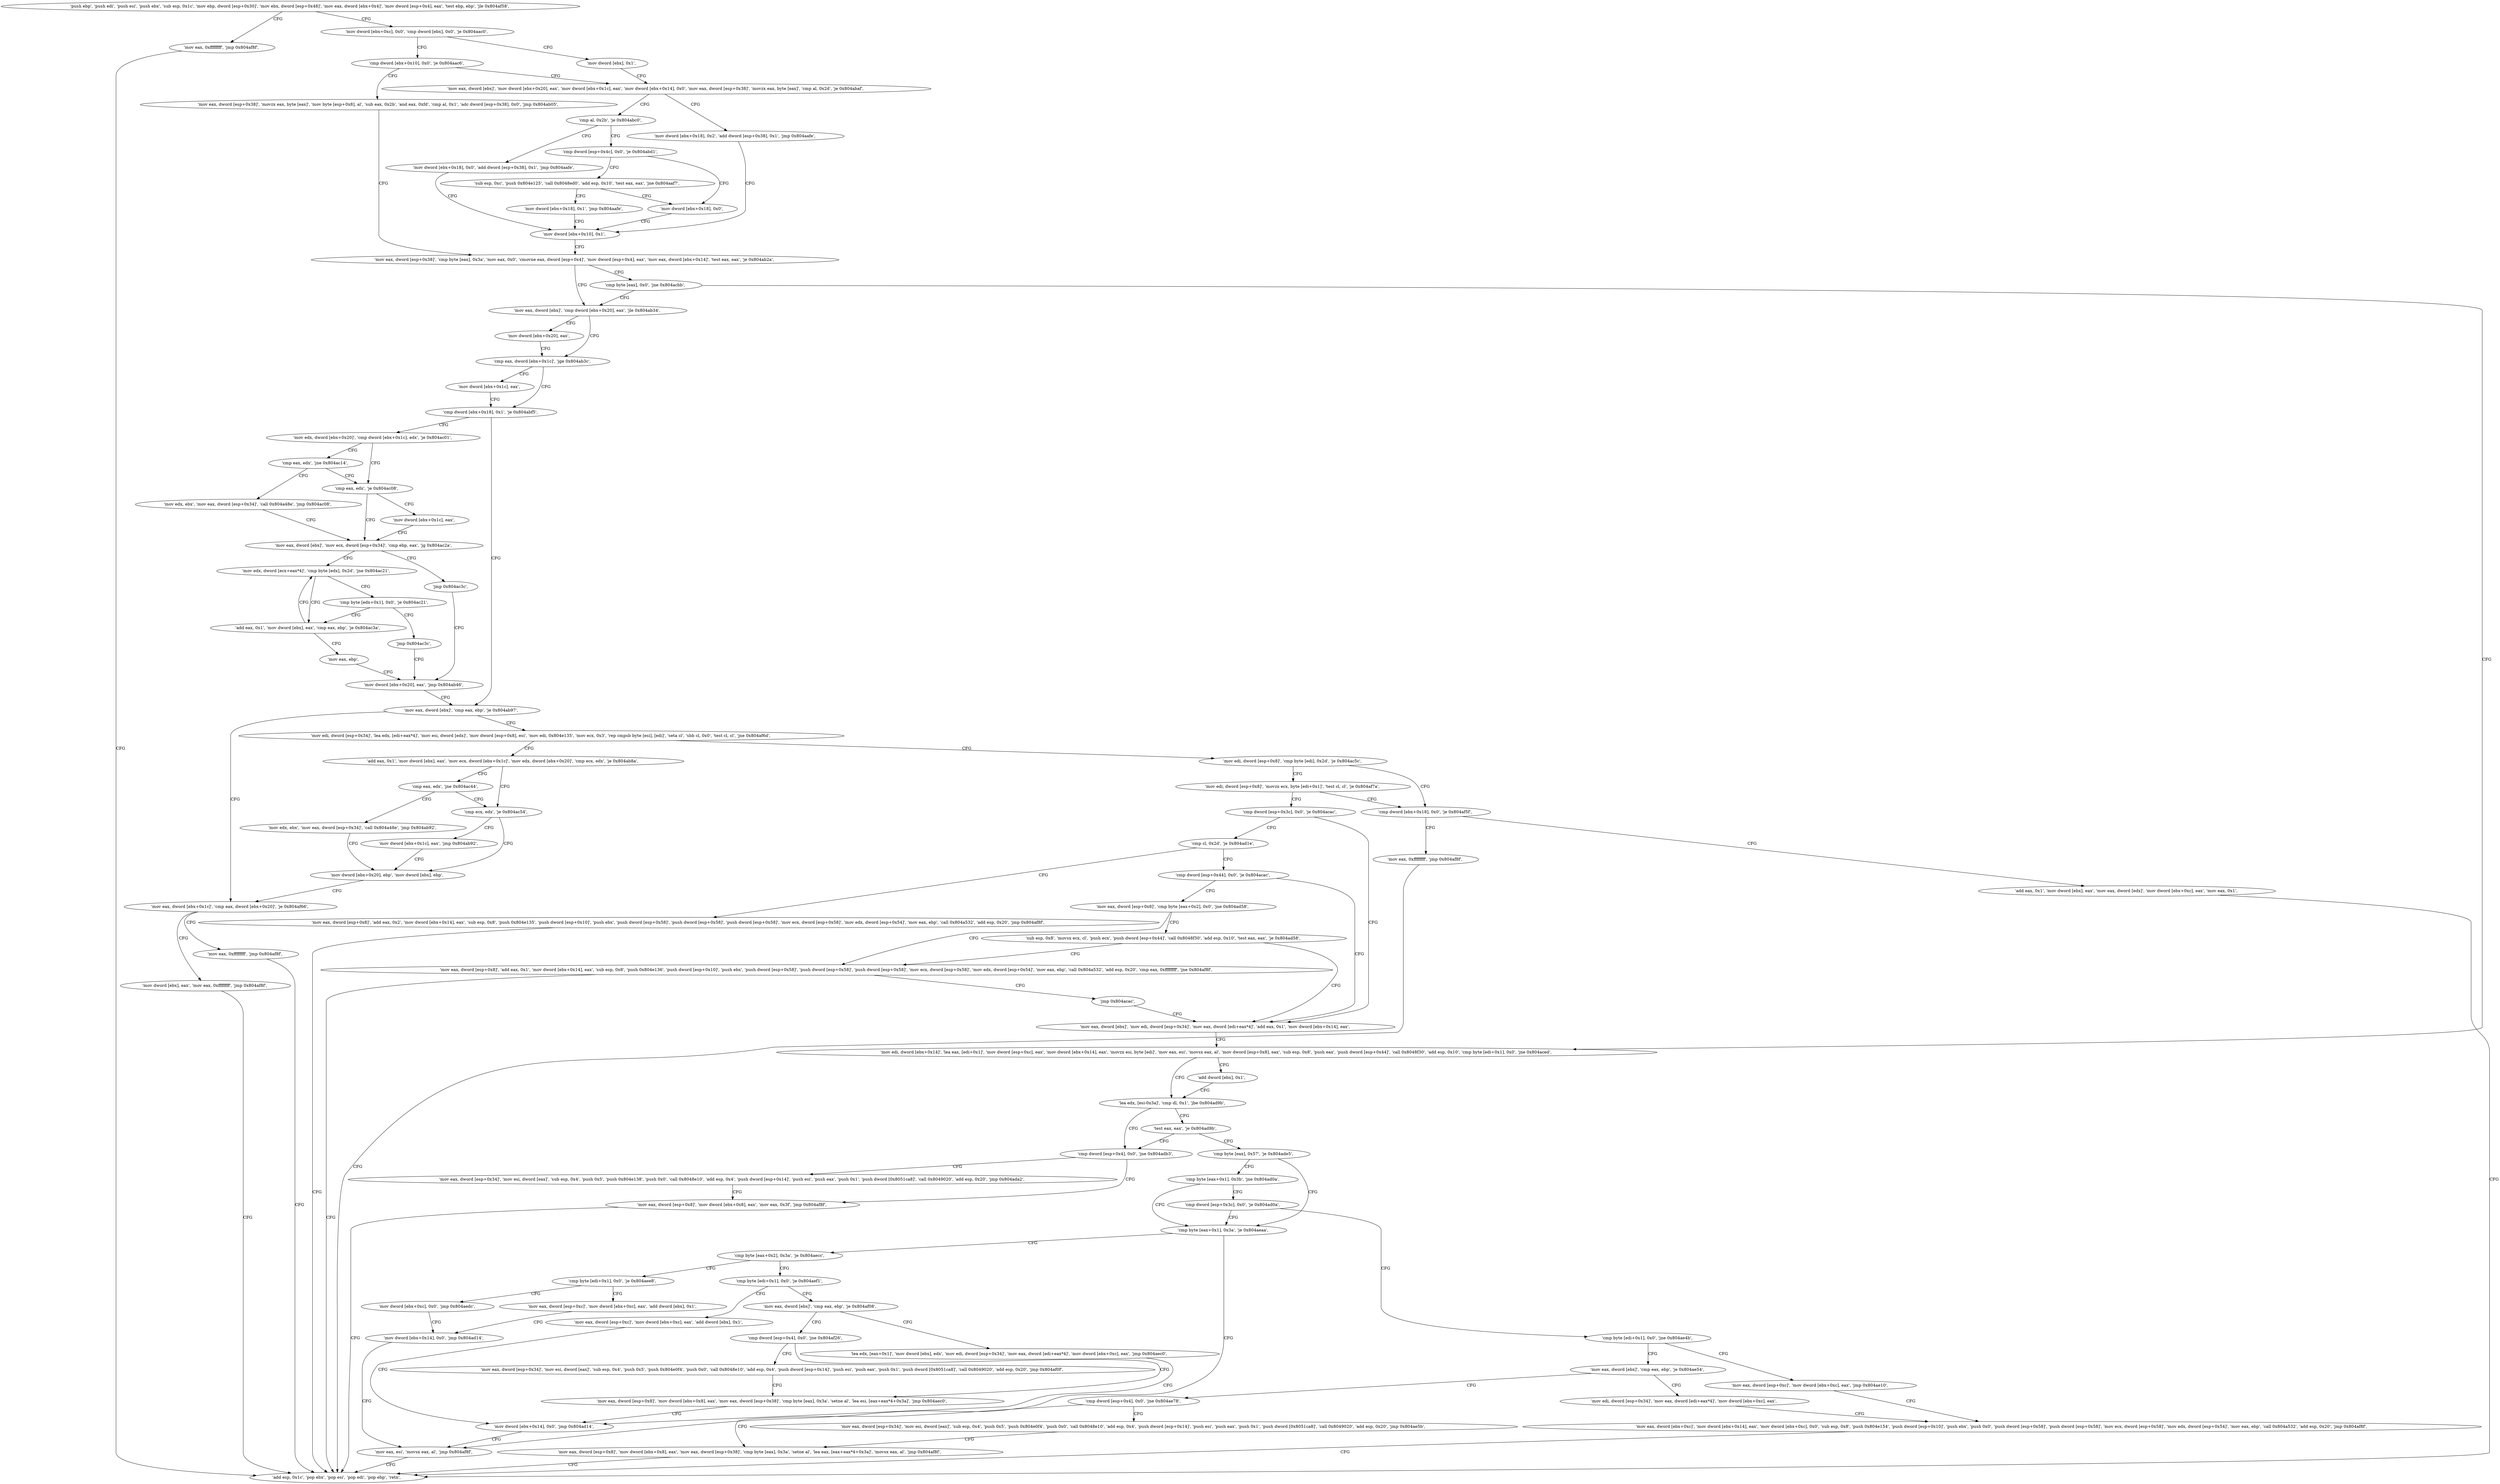digraph "func" {
"134523508" [label = "'push ebp', 'push edi', 'push esi', 'push ebx', 'sub esp, 0x1c', 'mov ebp, dword [esp+0x30]', 'mov ebx, dword [esp+0x48]', 'mov eax, dword [ebx+0x4]', 'mov dword [esp+0x4], eax', 'test ebp, ebp', 'jle 0x804af58', " ]
"134524760" [label = "'mov eax, 0xffffffff', 'jmp 0x804af8f', " ]
"134523538" [label = "'mov dword [ebx+0xc], 0x0', 'cmp dword [ebx], 0x0', 'je 0x804aac0', " ]
"134524815" [label = "'add esp, 0x1c', 'pop ebx', 'pop esi', 'pop edi', 'pop ebp', 'retn', " ]
"134523584" [label = "'mov dword [ebx], 0x1', " ]
"134523550" [label = "'cmp dword [ebx+0x10], 0x0', 'je 0x804aac6', " ]
"134523590" [label = "'mov eax, dword [ebx]', 'mov dword [ebx+0x20], eax', 'mov dword [ebx+0x1c], eax', 'mov dword [ebx+0x14], 0x0', 'mov eax, dword [esp+0x38]', 'movzx eax, byte [eax]', 'cmp al, 0x2d', 'je 0x804abaf', " ]
"134523556" [label = "'mov eax, dword [esp+0x38]', 'movzx eax, byte [eax]', 'mov byte [esp+0x8], al', 'sub eax, 0x2b', 'and eax, 0xfd', 'cmp al, 0x1', 'adc dword [esp+0x38], 0x0', 'jmp 0x804ab05', " ]
"134523823" [label = "'mov dword [ebx+0x18], 0x2', 'add dword [esp+0x38], 0x1', 'jmp 0x804aafe', " ]
"134523646" [label = "'mov dword [ebx+0x10], 0x1', " ]
"134523620" [label = "'cmp al, 0x2b', 'je 0x804abc0', " ]
"134523840" [label = "'mov dword [ebx+0x18], 0x0', 'add dword [esp+0x38], 0x1', 'jmp 0x804aafe', " ]
"134523628" [label = "'cmp dword [esp+0x4c], 0x0', 'je 0x804abd1', " ]
"134523653" [label = "'mov eax, dword [esp+0x38]', 'cmp byte [eax], 0x3a', 'mov eax, 0x0', 'cmovne eax, dword [esp+0x4]', 'mov dword [esp+0x4], eax', 'mov eax, dword [ebx+0x14]', 'test eax, eax', 'je 0x804ab2a', " ]
"134523857" [label = "'sub esp, 0xc', 'push 0x804e125', 'call 0x8048ed0', 'add esp, 0x10', 'test eax, eax', 'jne 0x804aaf7', " ]
"134523639" [label = "'mov dword [ebx+0x18], 0x0', " ]
"134523690" [label = "'mov eax, dword [ebx]', 'cmp dword [ebx+0x20], eax', 'jle 0x804ab34', " ]
"134523681" [label = "'cmp byte [eax], 0x0', 'jne 0x804acbb', " ]
"134523700" [label = "'cmp eax, dword [ebx+0x1c]', 'jge 0x804ab3c', " ]
"134523697" [label = "'mov dword [ebx+0x20], eax', " ]
"134524091" [label = "'mov edi, dword [ebx+0x14]', 'lea eax, [edi+0x1]', 'mov dword [esp+0xc], eax', 'mov dword [ebx+0x14], eax', 'movzx esi, byte [edi]', 'mov eax, esi', 'movsx eax, al', 'mov dword [esp+0x8], eax', 'sub esp, 0x8', 'push eax', 'push dword [esp+0x44]', 'call 0x8048f30', 'add esp, 0x10', 'cmp byte [edi+0x1], 0x0', 'jne 0x804aced', " ]
"134523881" [label = "'mov dword [ebx+0x18], 0x1', 'jmp 0x804aafe', " ]
"134523708" [label = "'cmp dword [ebx+0x18], 0x1', 'je 0x804abf5', " ]
"134523705" [label = "'mov dword [ebx+0x1c], eax', " ]
"134524141" [label = "'lea edx, [esi-0x3a]', 'cmp dl, 0x1', 'jbe 0x804ad9b', " ]
"134524138" [label = "'add dword [ebx], 0x1', " ]
"134523893" [label = "'mov edx, dword [ebx+0x20]', 'cmp dword [ebx+0x1c], edx', 'je 0x804ac01', " ]
"134523718" [label = "'mov eax, dword [ebx]', 'cmp eax, ebp', 'je 0x804ab97', " ]
"134524315" [label = "'cmp dword [esp+0x4], 0x0', 'jne 0x804adb3', " ]
"134524153" [label = "'test eax, eax', 'je 0x804ad9b', " ]
"134523905" [label = "'cmp eax, edx', 'je 0x804ac08', " ]
"134523901" [label = "'cmp eax, edx', 'jne 0x804ac14', " ]
"134523799" [label = "'mov eax, dword [ebx+0x1c]', 'cmp eax, dword [ebx+0x20]', 'je 0x804af66', " ]
"134523724" [label = "'mov edi, dword [esp+0x34]', 'lea edx, [edi+eax*4]', 'mov esi, dword [edx]', 'mov dword [esp+0x8], esi', 'mov edi, 0x804e135', 'mov ecx, 0x3', 'rep cmpsb byte [esi], [edi]', 'seta cl', 'sbb cl, 0x0', 'test cl, cl', 'jne 0x804af6d', " ]
"134524339" [label = "'mov eax, dword [esp+0x34]', 'mov esi, dword [eax]', 'sub esp, 0x4', 'push 0x5', 'push 0x804e138', 'push 0x0', 'call 0x8048e10', 'add esp, 0x4', 'push dword [esp+0x14]', 'push esi', 'push eax', 'push 0x1', 'push dword [0x8051ca8]', 'call 0x8049020', 'add esp, 0x20', 'jmp 0x804ada2', " ]
"134524322" [label = "'mov eax, dword [esp+0x8]', 'mov dword [ebx+0x8], eax', 'mov eax, 0x3f', 'jmp 0x804af8f', " ]
"134524161" [label = "'cmp byte [eax], 0x57', 'je 0x804ade5', " ]
"134523912" [label = "'mov eax, dword [ebx]', 'mov ecx, dword [esp+0x34]', 'cmp ebp, eax', 'jg 0x804ac2a', " ]
"134523909" [label = "'mov dword [ebx+0x1c], eax', " ]
"134523924" [label = "'mov edx, ebx', 'mov eax, dword [esp+0x34]', 'call 0x804a48e', 'jmp 0x804ac08', " ]
"134524774" [label = "'mov eax, 0xffffffff', 'jmp 0x804af8f', " ]
"134523811" [label = "'mov dword [ebx], eax', 'mov eax, 0xffffffff', 'jmp 0x804af8f', " ]
"134524781" [label = "'mov edi, dword [esp+0x8]', 'cmp byte [edi], 0x2d', 'je 0x804ac5c', " ]
"134523763" [label = "'add eax, 0x1', 'mov dword [ebx], eax', 'mov ecx, dword [ebx+0x1c]', 'mov edx, dword [ebx+0x20]', 'cmp ecx, edx', 'je 0x804ab8a', " ]
"134524389" [label = "'cmp byte [eax+0x1], 0x3b', 'jne 0x804ad0a', " ]
"134524170" [label = "'cmp byte [eax+0x1], 0x3a', 'je 0x804aeaa', " ]
"134523946" [label = "'mov edx, dword [ecx+eax*4]', 'cmp byte [edx], 0x2d', 'jne 0x804ac21', " ]
"134523922" [label = "'jmp 0x804ac3c', " ]
"134523996" [label = "'mov edi, dword [esp+0x8]', 'movzx ecx, byte [edi+0x1]', 'test cl, cl', 'je 0x804af7a', " ]
"134524794" [label = "'cmp dword [ebx+0x18], 0x0', 'je 0x804af5f', " ]
"134523786" [label = "'cmp ecx, edx', 'je 0x804ac54', " ]
"134523778" [label = "'cmp eax, edx', 'jne 0x804ac44', " ]
"134524399" [label = "'cmp dword [esp+0x3c], 0x0', 'je 0x804ad0a', " ]
"134524586" [label = "'cmp byte [eax+0x2], 0x3a', 'je 0x804aecc', " ]
"134524180" [label = "'mov eax, esi', 'movsx eax, al', 'jmp 0x804af8f', " ]
"134523937" [label = "'add eax, 0x1', 'mov dword [ebx], eax', 'cmp eax, ebp', 'je 0x804ac3a', " ]
"134523954" [label = "'cmp byte [edx+0x1], 0x0', 'je 0x804ac21', " ]
"134523964" [label = "'mov dword [ebx+0x20], eax', 'jmp 0x804ab46', " ]
"134524012" [label = "'cmp dword [esp+0x3c], 0x0', 'je 0x804acac', " ]
"134524767" [label = "'mov eax, 0xffffffff', 'jmp 0x804af8f', " ]
"134524800" [label = "'add eax, 0x1', 'mov dword [ebx], eax', 'mov eax, dword [edx]', 'mov dword [ebx+0xc], eax', 'mov eax, 0x1', " ]
"134523988" [label = "'mov dword [ebx+0x1c], eax', 'jmp 0x804ab92', " ]
"134523794" [label = "'mov dword [ebx+0x20], ebp', 'mov dword [ebx], ebp', " ]
"134523972" [label = "'mov edx, ebx', 'mov eax, dword [esp+0x34]', 'call 0x804a48e', 'jmp 0x804ab92', " ]
"134524410" [label = "'cmp byte [edi+0x1], 0x0', 'jne 0x804ae4b', " ]
"134524620" [label = "'cmp byte [edi+0x1], 0x0', 'je 0x804aee8', " ]
"134524592" [label = "'cmp byte [edi+0x1], 0x0', 'je 0x804aef1', " ]
"134523962" [label = "'mov eax, ebp', " ]
"134523960" [label = "'jmp 0x804ac3c', " ]
"134524076" [label = "'mov eax, dword [ebx]', 'mov edi, dword [esp+0x34]', 'mov eax, dword [edi+eax*4]', 'add eax, 0x1', 'mov dword [ebx+0x14], eax', " ]
"134524019" [label = "'cmp cl, 0x2d', 'je 0x804ad1e', " ]
"134524491" [label = "'mov eax, dword [esp+0xc]', 'mov dword [ebx+0xc], eax', 'jmp 0x804ae10', " ]
"134524416" [label = "'mov eax, dword [ebx]', 'cmp eax, ebp', 'je 0x804ae54', " ]
"134524648" [label = "'mov dword [ebx+0xc], 0x0', 'jmp 0x804aedc', " ]
"134524626" [label = "'mov eax, dword [esp+0xc]', 'mov dword [ebx+0xc], eax', 'add dword [ebx], 0x1', " ]
"134524657" [label = "'mov eax, dword [ebx]', 'cmp eax, ebp', 'je 0x804af08', " ]
"134524598" [label = "'mov eax, dword [esp+0xc]', 'mov dword [ebx+0xc], eax', 'add dword [ebx], 0x1', " ]
"134524190" [label = "'mov eax, dword [esp+0x8]', 'add eax, 0x2', 'mov dword [ebx+0x14], eax', 'sub esp, 0x8', 'push 0x804e135', 'push dword [esp+0x10]', 'push ebx', 'push dword [esp+0x58]', 'push dword [esp+0x58]', 'push dword [esp+0x58]', 'mov ecx, dword [esp+0x58]', 'mov edx, dword [esp+0x54]', 'mov eax, ebp', 'call 0x804a532', 'add esp, 0x20', 'jmp 0x804af8f', " ]
"134524028" [label = "'cmp dword [esp+0x44], 0x0', 'je 0x804acac', " ]
"134524432" [label = "'mov eax, dword [ebx+0xc]', 'mov dword [ebx+0x14], eax', 'mov dword [ebx+0xc], 0x0', 'sub esp, 0x8', 'push 0x804e154', 'push dword [esp+0x10]', 'push ebx', 'push 0x0', 'push dword [esp+0x58]', 'push dword [esp+0x58]', 'mov ecx, dword [esp+0x58]', 'mov edx, dword [esp+0x54]', 'mov eax, ebp', 'call 0x804a532', 'add esp, 0x20', 'jmp 0x804af8f', " ]
"134524500" [label = "'cmp dword [esp+0x4], 0x0', 'jne 0x804ae78', " ]
"134524422" [label = "'mov edi, dword [esp+0x34]', 'mov eax, dword [edi+eax*4]', 'mov dword [ebx+0xc], eax', " ]
"134524636" [label = "'mov dword [ebx+0x14], 0x0', 'jmp 0x804ad14', " ]
"134524680" [label = "'cmp dword [esp+0x4], 0x0', 'jne 0x804af26', " ]
"134524663" [label = "'lea edx, [eax+0x1]', 'mov dword [ebx], edx', 'mov edi, dword [esp+0x34]', 'mov eax, dword [edi+eax*4]', 'mov dword [ebx+0xc], eax', 'jmp 0x804aec0', " ]
"134524608" [label = "'mov dword [ebx+0x14], 0x0', 'jmp 0x804ad14', " ]
"134524035" [label = "'mov eax, dword [esp+0x8]', 'cmp byte [eax+0x2], 0x0', 'jne 0x804ad58', " ]
"134524536" [label = "'mov eax, dword [esp+0x34]', 'mov esi, dword [eax]', 'sub esp, 0x4', 'push 0x5', 'push 0x804e0f4', 'push 0x0', 'call 0x8048e10', 'add esp, 0x4', 'push dword [esp+0x14]', 'push esi', 'push eax', 'push 0x1', 'push dword [0x8051ca8]', 'call 0x8049020', 'add esp, 0x20', 'jmp 0x804ae5b', " ]
"134524507" [label = "'mov eax, dword [esp+0x8]', 'mov dword [ebx+0x8], eax', 'mov eax, dword [esp+0x38]', 'cmp byte [eax], 0x3a', 'setne al', 'lea eax, [eax+eax*4+0x3a]', 'movsx eax, al', 'jmp 0x804af8f', " ]
"134524710" [label = "'mov eax, dword [esp+0x34]', 'mov esi, dword [eax]', 'sub esp, 0x4', 'push 0x5', 'push 0x804e0f4', 'push 0x0', 'call 0x8048e10', 'add esp, 0x4', 'push dword [esp+0x14]', 'push esi', 'push eax', 'push 0x1', 'push dword [0x8051ca8]', 'call 0x8049020', 'add esp, 0x20', 'jmp 0x804af0f', " ]
"134524687" [label = "'mov eax, dword [esp+0x8]', 'mov dword [ebx+0x8], eax', 'mov eax, dword [esp+0x38]', 'cmp byte [eax], 0x3a', 'setne al', 'lea esi, [eax+eax*4+0x3a]', 'jmp 0x804aec0', " ]
"134524248" [label = "'mov eax, dword [esp+0x8]', 'add eax, 0x1', 'mov dword [ebx+0x14], eax', 'sub esp, 0x8', 'push 0x804e136', 'push dword [esp+0x10]', 'push ebx', 'push dword [esp+0x58]', 'push dword [esp+0x58]', 'push dword [esp+0x58]', 'mov ecx, dword [esp+0x58]', 'mov edx, dword [esp+0x54]', 'mov eax, ebp', 'call 0x804a532', 'add esp, 0x20', 'cmp eax, 0xffffffff', 'jne 0x804af8f', " ]
"134524049" [label = "'sub esp, 0x8', 'movsx ecx, cl', 'push ecx', 'push dword [esp+0x44]', 'call 0x8048f30', 'add esp, 0x10', 'test eax, eax', 'je 0x804ad58', " ]
"134524310" [label = "'jmp 0x804acac', " ]
"134523508" -> "134524760" [ label = "CFG" ]
"134523508" -> "134523538" [ label = "CFG" ]
"134524760" -> "134524815" [ label = "CFG" ]
"134523538" -> "134523584" [ label = "CFG" ]
"134523538" -> "134523550" [ label = "CFG" ]
"134523584" -> "134523590" [ label = "CFG" ]
"134523550" -> "134523590" [ label = "CFG" ]
"134523550" -> "134523556" [ label = "CFG" ]
"134523590" -> "134523823" [ label = "CFG" ]
"134523590" -> "134523620" [ label = "CFG" ]
"134523556" -> "134523653" [ label = "CFG" ]
"134523823" -> "134523646" [ label = "CFG" ]
"134523646" -> "134523653" [ label = "CFG" ]
"134523620" -> "134523840" [ label = "CFG" ]
"134523620" -> "134523628" [ label = "CFG" ]
"134523840" -> "134523646" [ label = "CFG" ]
"134523628" -> "134523857" [ label = "CFG" ]
"134523628" -> "134523639" [ label = "CFG" ]
"134523653" -> "134523690" [ label = "CFG" ]
"134523653" -> "134523681" [ label = "CFG" ]
"134523857" -> "134523639" [ label = "CFG" ]
"134523857" -> "134523881" [ label = "CFG" ]
"134523639" -> "134523646" [ label = "CFG" ]
"134523690" -> "134523700" [ label = "CFG" ]
"134523690" -> "134523697" [ label = "CFG" ]
"134523681" -> "134524091" [ label = "CFG" ]
"134523681" -> "134523690" [ label = "CFG" ]
"134523700" -> "134523708" [ label = "CFG" ]
"134523700" -> "134523705" [ label = "CFG" ]
"134523697" -> "134523700" [ label = "CFG" ]
"134524091" -> "134524141" [ label = "CFG" ]
"134524091" -> "134524138" [ label = "CFG" ]
"134523881" -> "134523646" [ label = "CFG" ]
"134523708" -> "134523893" [ label = "CFG" ]
"134523708" -> "134523718" [ label = "CFG" ]
"134523705" -> "134523708" [ label = "CFG" ]
"134524141" -> "134524315" [ label = "CFG" ]
"134524141" -> "134524153" [ label = "CFG" ]
"134524138" -> "134524141" [ label = "CFG" ]
"134523893" -> "134523905" [ label = "CFG" ]
"134523893" -> "134523901" [ label = "CFG" ]
"134523718" -> "134523799" [ label = "CFG" ]
"134523718" -> "134523724" [ label = "CFG" ]
"134524315" -> "134524339" [ label = "CFG" ]
"134524315" -> "134524322" [ label = "CFG" ]
"134524153" -> "134524315" [ label = "CFG" ]
"134524153" -> "134524161" [ label = "CFG" ]
"134523905" -> "134523912" [ label = "CFG" ]
"134523905" -> "134523909" [ label = "CFG" ]
"134523901" -> "134523924" [ label = "CFG" ]
"134523901" -> "134523905" [ label = "CFG" ]
"134523799" -> "134524774" [ label = "CFG" ]
"134523799" -> "134523811" [ label = "CFG" ]
"134523724" -> "134524781" [ label = "CFG" ]
"134523724" -> "134523763" [ label = "CFG" ]
"134524339" -> "134524322" [ label = "CFG" ]
"134524322" -> "134524815" [ label = "CFG" ]
"134524161" -> "134524389" [ label = "CFG" ]
"134524161" -> "134524170" [ label = "CFG" ]
"134523912" -> "134523946" [ label = "CFG" ]
"134523912" -> "134523922" [ label = "CFG" ]
"134523909" -> "134523912" [ label = "CFG" ]
"134523924" -> "134523912" [ label = "CFG" ]
"134524774" -> "134524815" [ label = "CFG" ]
"134523811" -> "134524815" [ label = "CFG" ]
"134524781" -> "134523996" [ label = "CFG" ]
"134524781" -> "134524794" [ label = "CFG" ]
"134523763" -> "134523786" [ label = "CFG" ]
"134523763" -> "134523778" [ label = "CFG" ]
"134524389" -> "134524170" [ label = "CFG" ]
"134524389" -> "134524399" [ label = "CFG" ]
"134524170" -> "134524586" [ label = "CFG" ]
"134524170" -> "134524180" [ label = "CFG" ]
"134523946" -> "134523937" [ label = "CFG" ]
"134523946" -> "134523954" [ label = "CFG" ]
"134523922" -> "134523964" [ label = "CFG" ]
"134523996" -> "134524794" [ label = "CFG" ]
"134523996" -> "134524012" [ label = "CFG" ]
"134524794" -> "134524767" [ label = "CFG" ]
"134524794" -> "134524800" [ label = "CFG" ]
"134523786" -> "134523988" [ label = "CFG" ]
"134523786" -> "134523794" [ label = "CFG" ]
"134523778" -> "134523972" [ label = "CFG" ]
"134523778" -> "134523786" [ label = "CFG" ]
"134524399" -> "134524170" [ label = "CFG" ]
"134524399" -> "134524410" [ label = "CFG" ]
"134524586" -> "134524620" [ label = "CFG" ]
"134524586" -> "134524592" [ label = "CFG" ]
"134524180" -> "134524815" [ label = "CFG" ]
"134523937" -> "134523962" [ label = "CFG" ]
"134523937" -> "134523946" [ label = "CFG" ]
"134523954" -> "134523937" [ label = "CFG" ]
"134523954" -> "134523960" [ label = "CFG" ]
"134523964" -> "134523718" [ label = "CFG" ]
"134524012" -> "134524076" [ label = "CFG" ]
"134524012" -> "134524019" [ label = "CFG" ]
"134524767" -> "134524815" [ label = "CFG" ]
"134524800" -> "134524815" [ label = "CFG" ]
"134523988" -> "134523794" [ label = "CFG" ]
"134523794" -> "134523799" [ label = "CFG" ]
"134523972" -> "134523794" [ label = "CFG" ]
"134524410" -> "134524491" [ label = "CFG" ]
"134524410" -> "134524416" [ label = "CFG" ]
"134524620" -> "134524648" [ label = "CFG" ]
"134524620" -> "134524626" [ label = "CFG" ]
"134524592" -> "134524657" [ label = "CFG" ]
"134524592" -> "134524598" [ label = "CFG" ]
"134523962" -> "134523964" [ label = "CFG" ]
"134523960" -> "134523964" [ label = "CFG" ]
"134524076" -> "134524091" [ label = "CFG" ]
"134524019" -> "134524190" [ label = "CFG" ]
"134524019" -> "134524028" [ label = "CFG" ]
"134524491" -> "134524432" [ label = "CFG" ]
"134524416" -> "134524500" [ label = "CFG" ]
"134524416" -> "134524422" [ label = "CFG" ]
"134524648" -> "134524636" [ label = "CFG" ]
"134524626" -> "134524636" [ label = "CFG" ]
"134524657" -> "134524680" [ label = "CFG" ]
"134524657" -> "134524663" [ label = "CFG" ]
"134524598" -> "134524608" [ label = "CFG" ]
"134524190" -> "134524815" [ label = "CFG" ]
"134524028" -> "134524076" [ label = "CFG" ]
"134524028" -> "134524035" [ label = "CFG" ]
"134524432" -> "134524815" [ label = "CFG" ]
"134524500" -> "134524536" [ label = "CFG" ]
"134524500" -> "134524507" [ label = "CFG" ]
"134524422" -> "134524432" [ label = "CFG" ]
"134524636" -> "134524180" [ label = "CFG" ]
"134524680" -> "134524710" [ label = "CFG" ]
"134524680" -> "134524687" [ label = "CFG" ]
"134524663" -> "134524608" [ label = "CFG" ]
"134524608" -> "134524180" [ label = "CFG" ]
"134524035" -> "134524248" [ label = "CFG" ]
"134524035" -> "134524049" [ label = "CFG" ]
"134524536" -> "134524507" [ label = "CFG" ]
"134524507" -> "134524815" [ label = "CFG" ]
"134524710" -> "134524687" [ label = "CFG" ]
"134524687" -> "134524608" [ label = "CFG" ]
"134524248" -> "134524815" [ label = "CFG" ]
"134524248" -> "134524310" [ label = "CFG" ]
"134524049" -> "134524248" [ label = "CFG" ]
"134524049" -> "134524076" [ label = "CFG" ]
"134524310" -> "134524076" [ label = "CFG" ]
}

